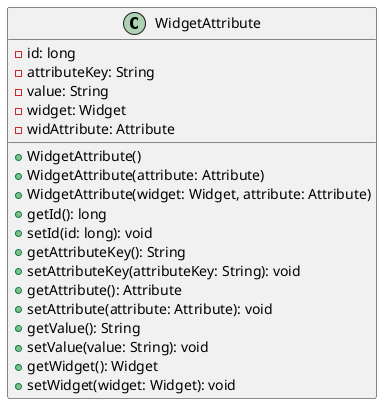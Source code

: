 @startuml
class WidgetAttribute [[java:edu.sru.cpsc.webshopping.domain.widgets.WidgetAttribute]] {
	-id: long
	-attributeKey: String
	-value: String
	-widget: Widget
	-widAttribute: Attribute
	+WidgetAttribute()
	+WidgetAttribute(attribute: Attribute)
	+WidgetAttribute(widget: Widget, attribute: Attribute)
	+getId(): long
	+setId(id: long): void
	+getAttributeKey(): String
	+setAttributeKey(attributeKey: String): void
	+getAttribute(): Attribute
	+setAttribute(attribute: Attribute): void
	+getValue(): String
	+setValue(value: String): void
	+getWidget(): Widget
	+setWidget(widget: Widget): void
}
@enduml